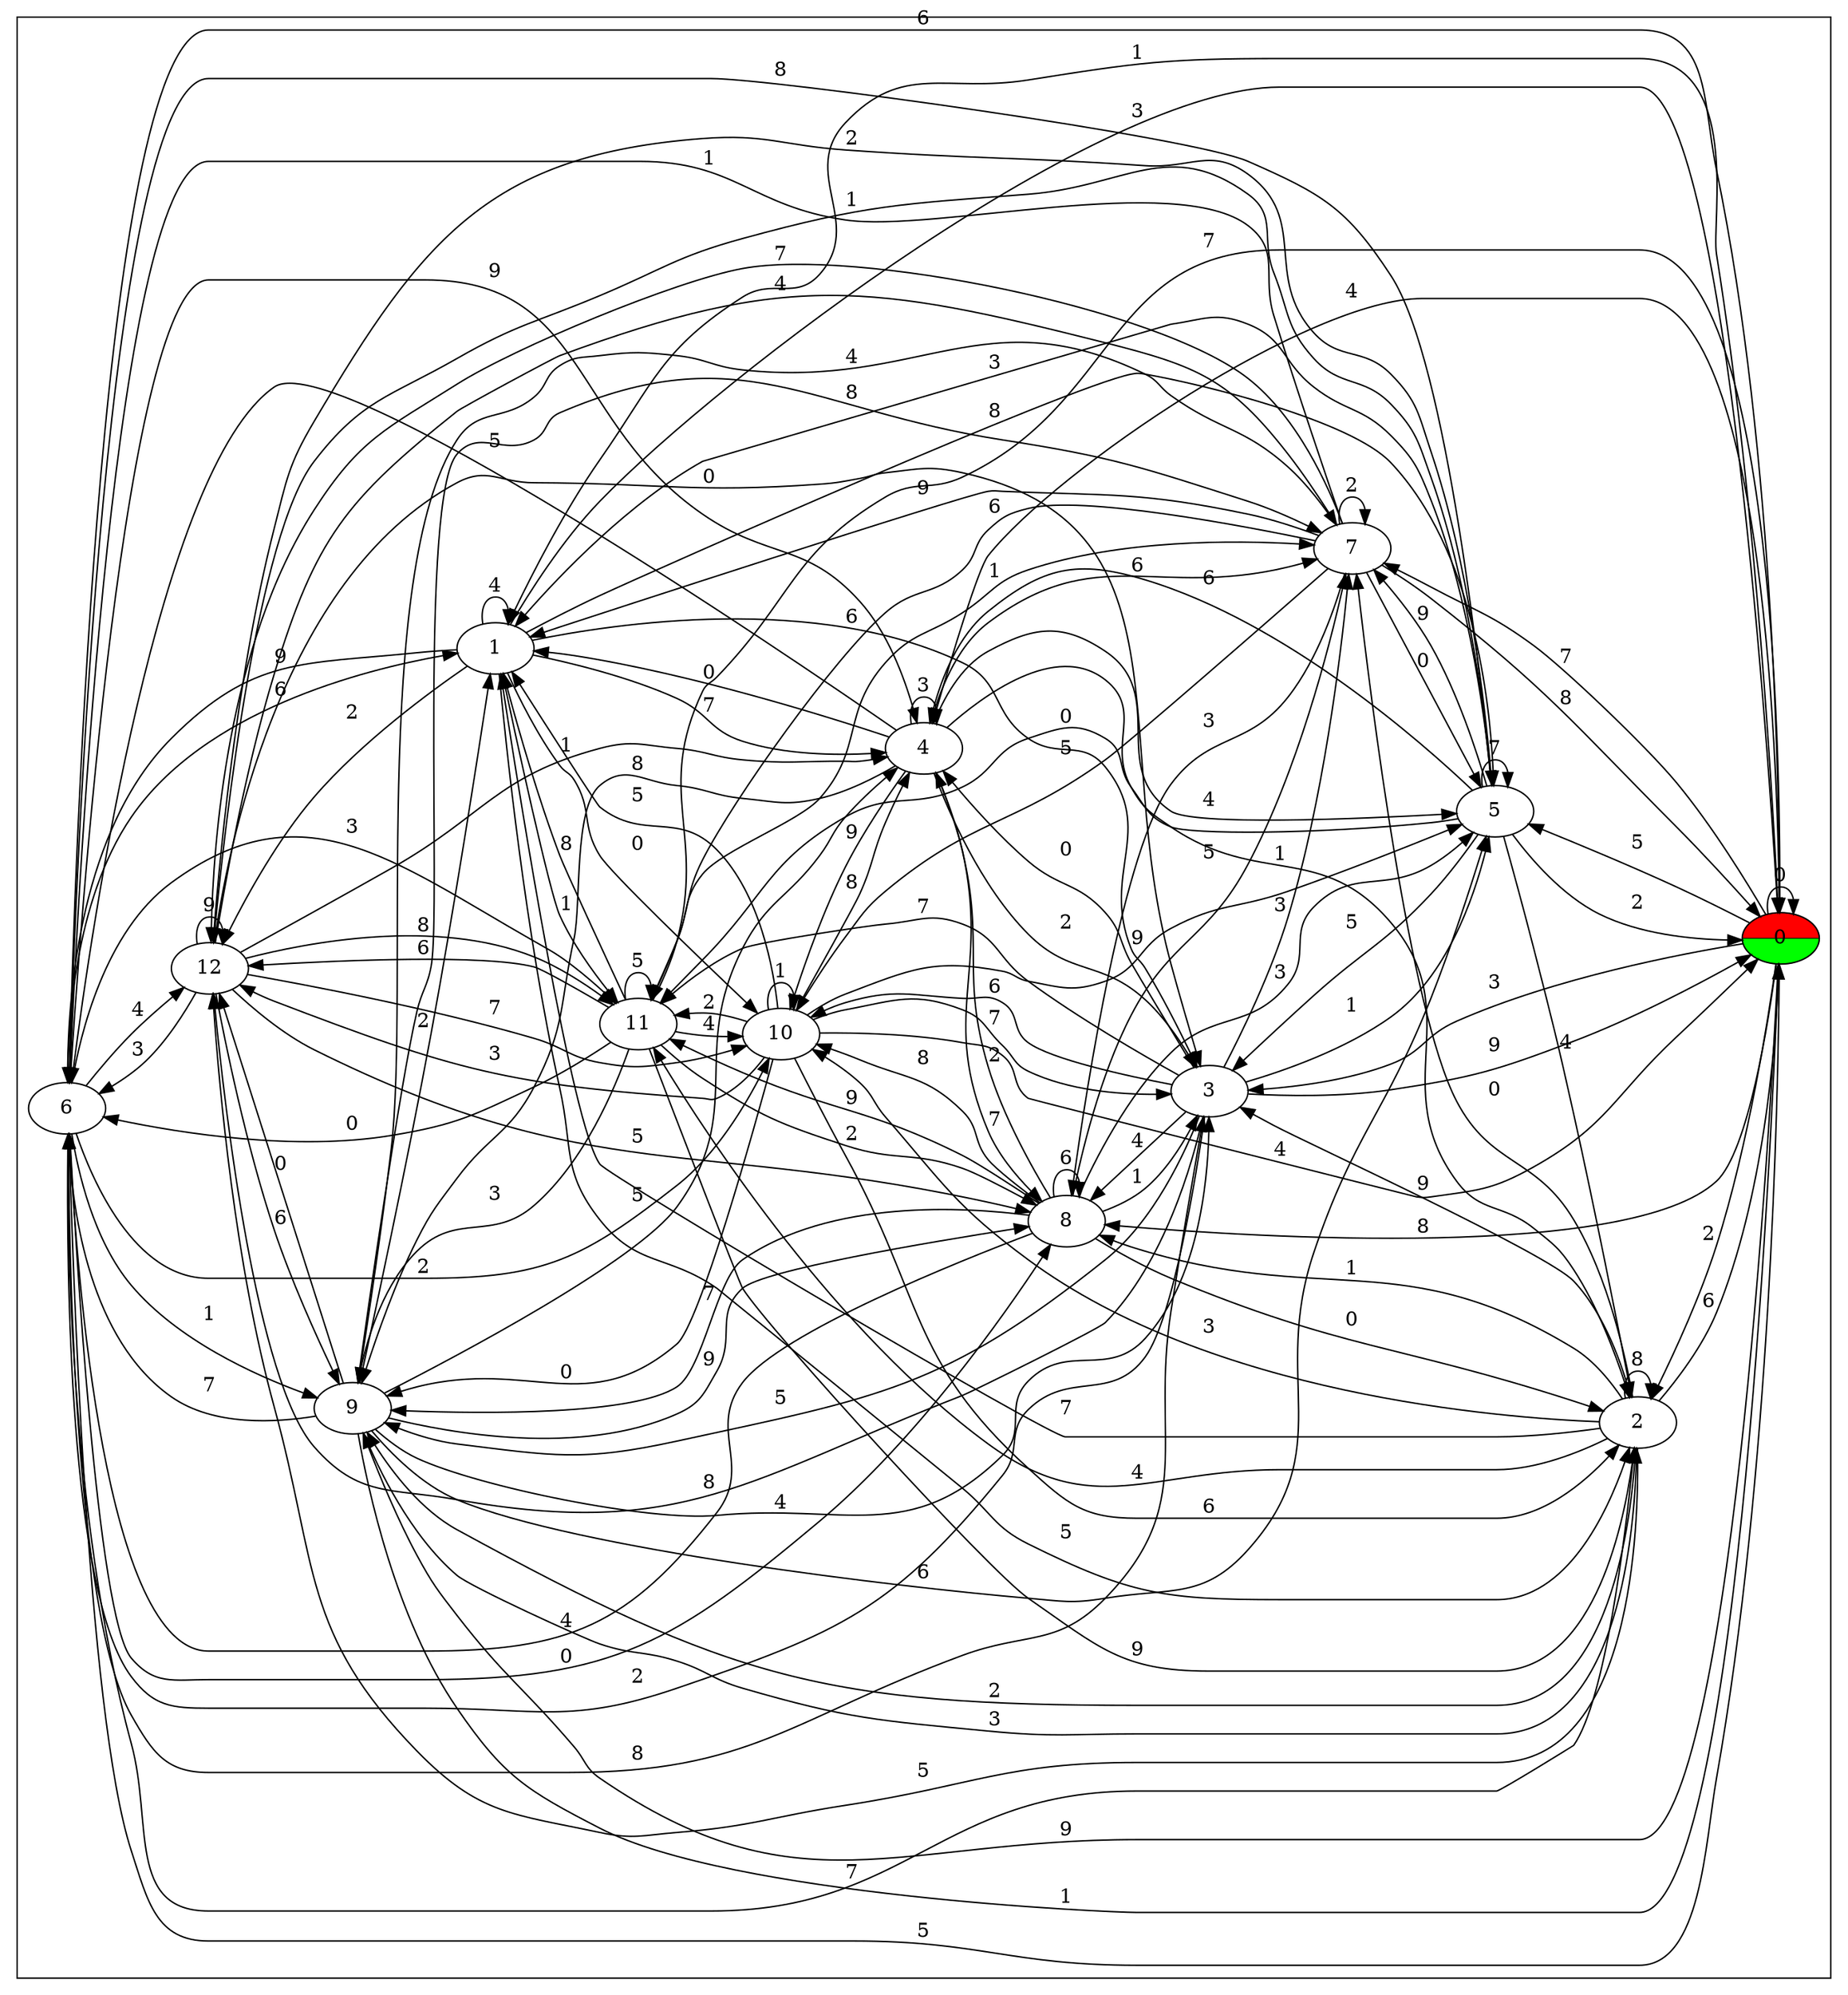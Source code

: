 digraph{subgraph cluster_{6->12[label="4"];0->5[label="5"];7->5[label="0"];2->3[label="9"];7->7[label="2"];8->8[label="6"];2->2[label="8"];4->3[label="2"];3->12[label="8"];10->10[label="1"];6->3[label="8"];1->0[label="3"];7->10[label="5"];12->4[label="1"];7->8[label="3"];4->6[label="5"];2->10[label="3"];3->7[label="3"];5->11[label="0"];3->4[label="0"];5->7[label="9"];12->3[label="0"];5->12[label="1"];2->11[label="4"];1->3[label="6"];12->8[label="5"];2->12[label="5"];11->10[label="4"];9->3[label="4"];11->11[label="5"];2->1[label="7"];7->11[label="6"];2->8[label="1"];5->5[label="7"];7->6[label="1"];12->7[label="4"];9->4[label="5"];12->6[label="3"];2->7[label="0"];6->8[label="0"];6->9[label="1"];7->0[label="8"];11->12[label="6"];1->12[label="2"];1->5[label="8"];0->7[label="7"];3->8[label="4"];7->12[label="7"];8->5[label="3"];8->9[label="7"];9->5[label="6"];0->4[label="4"];1->1[label="4"];3->11[label="7"];9->1[label="2"];2->9[label="2"];8->3[label="1"];9->8[label="9"];10->0[label="4"];1->2[label="5"];4->2[label="1"];10->11[label="2"];3->9[label="5"];6->11[label="3"];8->2[label="0"];11->8[label="2"];11->1[label="8"];6->2[label="7"];0->9[label="9"];8->10[label="8"];4->8[label="7"];11->2[label="9"];10->3[label="7"];0->8[label="8"];4->5[label="4"];3->5[label="1"];7->9[label="4"];11->7[label="1"];11->0[label="7"];0->0[label="0"];0->2[label="2"];2->0[label="6"];6->4[label="9"];6->10[label="2"];6->1[label="6"];3->6[label="2"];0->3[label="3"];9->0[label="1"];5->3[label="5"];6->0[label="5"];9->2[label="3"];10->12[label="3"];12->10[label="7"];0->6[label="6"];8->11[label="9"];12->11[label="8"];3->0[label="9"];9->12[label="0"];4->10[label="9"];5->4[label="6"];1->11[label="1"];1->4[label="7"];9->7[label="8"];7->1[label="9"];11->6[label="0"];10->2[label="6"];5->1[label="3"];10->5[label="9"];11->9[label="3"];5->2[label="4"];4->9[label="8"];8->7[label="5"];1->6[label="9"];5->0[label="2"];12->5[label="2"];9->6[label="7"];8->4[label="2"];10->1[label="5"];3->10[label="6"];4->1[label="0"];4->4[label="3"];10->9[label="0"];10->4[label="8"];8->6[label="4"];0->1[label="1"];12->9[label="6"];5->6[label="8"];4->7[label="6"];1->10[label="0"];12->12[label="9"];0[label="0" style=wedged,fillcolor="red:green"];1[label="1" ];2[label="2" ];3[label="3" ];4[label="4" ];5[label="5" ];6[label="6" ];7[label="7" ];8[label="8" ];9[label="9" ];10[label="10" ];11[label="11" ];12[label="12" ];}rankdir="LR";}